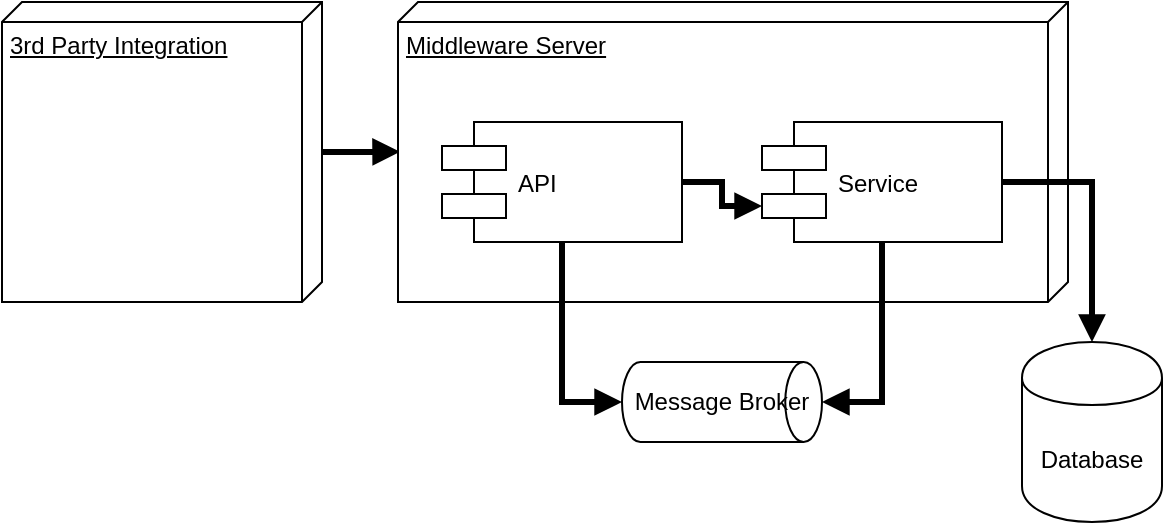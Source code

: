 <mxfile version="12.2.2" type="device" pages="1"><diagram id="QEpAnUTH2h_JVI7H7BmJ" name="Page-1"><mxGraphModel dx="1118" dy="628" grid="0" gridSize="10" guides="1" tooltips="1" connect="1" arrows="1" fold="1" page="1" pageScale="1" pageWidth="850" pageHeight="1100" math="0" shadow="0"><root><mxCell id="0"/><mxCell id="1" parent="0"/><mxCell id="xzaNGQSOrnU1ZL979LvR-27" style="edgeStyle=orthogonalEdgeStyle;rounded=0;orthogonalLoop=1;jettySize=auto;html=1;entryX=0.499;entryY=0.997;entryDx=0;entryDy=0;entryPerimeter=0;endArrow=block;endFill=1;strokeWidth=3;" parent="1" source="xzaNGQSOrnU1ZL979LvR-23" target="xzaNGQSOrnU1ZL979LvR-25" edge="1"><mxGeometry relative="1" as="geometry"/></mxCell><mxCell id="xzaNGQSOrnU1ZL979LvR-23" value="3rd Party Integration" style="verticalAlign=top;align=left;spacingTop=8;spacingLeft=2;spacingRight=12;shape=cube;size=10;direction=south;fontStyle=4;html=1;" parent="1" vertex="1"><mxGeometry x="130" y="210" width="160" height="150" as="geometry"/></mxCell><mxCell id="xzaNGQSOrnU1ZL979LvR-25" value="Middleware Server" style="verticalAlign=top;align=left;spacingTop=8;spacingLeft=2;spacingRight=12;shape=cube;size=10;direction=south;fontStyle=4;html=1;" parent="1" vertex="1"><mxGeometry x="328" y="210" width="335" height="150" as="geometry"/></mxCell><mxCell id="xzaNGQSOrnU1ZL979LvR-3" value="Database" style="shape=cylinder;whiteSpace=wrap;html=1;boundedLbl=1;backgroundOutline=1;" parent="1" vertex="1"><mxGeometry x="640" y="380" width="70" height="90" as="geometry"/></mxCell><mxCell id="xzaNGQSOrnU1ZL979LvR-7" style="edgeStyle=orthogonalEdgeStyle;rounded=0;orthogonalLoop=1;jettySize=auto;html=1;entryX=0;entryY=0.5;entryDx=0;entryDy=0;entryPerimeter=0;endArrow=block;endFill=1;strokeWidth=3;" parent="1" source="xzaNGQSOrnU1ZL979LvR-6" target="xzaNGQSOrnU1ZL979LvR-26" edge="1"><mxGeometry relative="1" as="geometry"><mxPoint x="455.143" y="420.286" as="targetPoint"/></mxGeometry></mxCell><mxCell id="xzaNGQSOrnU1ZL979LvR-6" value="API" style="shape=component;align=left;spacingLeft=36;" parent="1" vertex="1"><mxGeometry x="350" y="270" width="120" height="60" as="geometry"/></mxCell><mxCell id="xzaNGQSOrnU1ZL979LvR-9" style="edgeStyle=orthogonalEdgeStyle;rounded=0;orthogonalLoop=1;jettySize=auto;html=1;entryX=1;entryY=0.5;entryDx=0;entryDy=0;entryPerimeter=0;endArrow=block;endFill=1;strokeWidth=3;" parent="1" source="xzaNGQSOrnU1ZL979LvR-8" target="xzaNGQSOrnU1ZL979LvR-26" edge="1"><mxGeometry relative="1" as="geometry"><mxPoint x="530" y="410" as="targetPoint"/></mxGeometry></mxCell><mxCell id="xzaNGQSOrnU1ZL979LvR-10" style="edgeStyle=orthogonalEdgeStyle;rounded=0;orthogonalLoop=1;jettySize=auto;html=1;entryX=0.5;entryY=0;entryDx=0;entryDy=0;endArrow=block;endFill=1;strokeWidth=3;" parent="1" source="xzaNGQSOrnU1ZL979LvR-8" target="xzaNGQSOrnU1ZL979LvR-3" edge="1"><mxGeometry relative="1" as="geometry"/></mxCell><mxCell id="xzaNGQSOrnU1ZL979LvR-8" value="Service" style="shape=component;align=left;spacingLeft=36;" parent="1" vertex="1"><mxGeometry x="510" y="270" width="120" height="60" as="geometry"/></mxCell><mxCell id="xzaNGQSOrnU1ZL979LvR-26" value="Message Broker" style="strokeWidth=1;html=1;shape=mxgraph.flowchart.direct_data;whiteSpace=wrap;" parent="1" vertex="1"><mxGeometry x="440" y="390" width="100" height="40" as="geometry"/></mxCell><mxCell id="hVsaHXV4S6iqhqrc9wAt-3" style="edgeStyle=orthogonalEdgeStyle;rounded=0;orthogonalLoop=1;jettySize=auto;html=1;endArrow=block;endFill=1;strokeWidth=3;exitX=1;exitY=0.5;exitDx=0;exitDy=0;entryX=0;entryY=0.7;entryDx=0;entryDy=0;" edge="1" parent="1" source="xzaNGQSOrnU1ZL979LvR-6" target="xzaNGQSOrnU1ZL979LvR-8"><mxGeometry relative="1" as="geometry"><mxPoint x="510" y="460" as="sourcePoint"/><mxPoint x="310" y="450" as="targetPoint"/></mxGeometry></mxCell></root></mxGraphModel></diagram></mxfile>